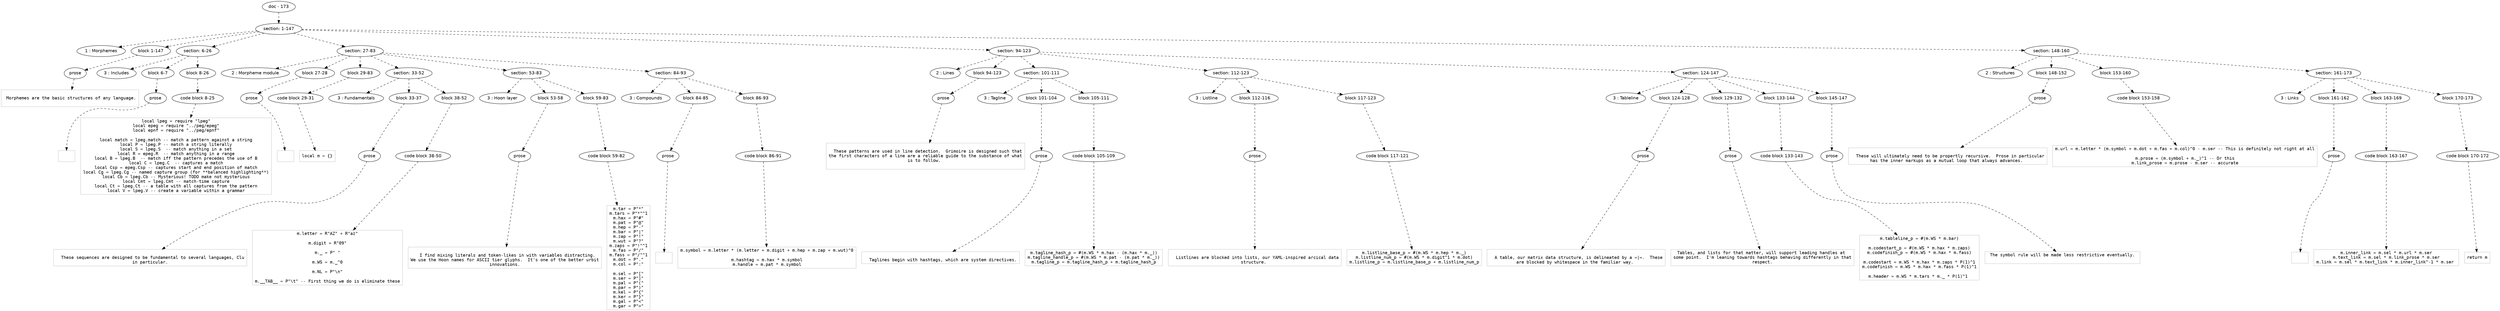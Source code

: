 digraph hierarchy {

node [fontname=Helvetica]
edge [style=dashed]

doc_0 [label="doc - 173"]


doc_0 -> { section_1}
{rank=same; section_1}

section_1 [label="section: 1-147"]


section_1 -> { header_2 block_3 section_4 section_5 section_6 section_7}
{rank=same; header_2 block_3 section_4 section_5 section_6 section_7}

header_2 [label="1 : Morphemes"]

block_3 [label="block 1-147"]

section_4 [label="section: 6-26"]

section_5 [label="section: 27-83"]

section_6 [label="section: 94-123"]

section_7 [label="section: 148-160"]


block_3 -> { prose_8}
{rank=same; prose_8}

prose_8 [label="prose"]


prose_8 -> leaf_9
leaf_9  [color=Gray,shape=rectangle,fontname=Inconsolata,label="
 Morphemes are the basic structures of any language.

"]
section_4 -> { header_10 block_11 block_12}
{rank=same; header_10 block_11 block_12}

header_10 [label="3 : Includes"]

block_11 [label="block 6-7"]

block_12 [label="block 8-26"]


block_11 -> { prose_13}
{rank=same; prose_13}

prose_13 [label="prose"]


prose_13 -> leaf_14
leaf_14  [color=Gray,shape=rectangle,fontname=Inconsolata,label=""]
block_12 -> { codeblock_15}
{rank=same; codeblock_15}

codeblock_15 [label="code block 8-25"]


codeblock_15 -> leaf_16
leaf_16  [color=Gray,shape=rectangle,fontname=Inconsolata,label="local lpeg = require \"lpeg\"
local epeg = require \"../peg/epeg\"
local epnf = require \"../peg/epnf\"

local match = lpeg.match -- match a pattern against a string
local P = lpeg.P -- match a string literally
local S = lpeg.S  -- match anything in a set
local R = epeg.R  -- match anything in a range
local B = lpeg.B  -- match iff the pattern precedes the use of B
local C = lpeg.C  -- captures a match
local Csp = epeg.Csp -- captures start and end position of match
local Cg = lpeg.Cg -- named capture group (for **balanced highlighting**)
local Cb = lpeg.Cb -- Mysterious! TODO make not mysterious
local Cmt = lpeg.Cmt -- match-time capture
local Ct = lpeg.Ct -- a table with all captures from the pattern
local V = lpeg.V -- create a variable within a grammar"]
section_5 -> { header_17 block_18 block_19 section_20 section_21 section_22}
{rank=same; header_17 block_18 block_19 section_20 section_21 section_22}

header_17 [label="2 : Morpheme module"]

block_18 [label="block 27-28"]

block_19 [label="block 29-83"]

section_20 [label="section: 33-52"]

section_21 [label="section: 53-83"]

section_22 [label="section: 84-93"]


block_18 -> { prose_23}
{rank=same; prose_23}

prose_23 [label="prose"]


prose_23 -> leaf_24
leaf_24  [color=Gray,shape=rectangle,fontname=Inconsolata,label=""]
block_19 -> { codeblock_25}
{rank=same; codeblock_25}

codeblock_25 [label="code block 29-31"]


codeblock_25 -> leaf_26
leaf_26  [color=Gray,shape=rectangle,fontname=Inconsolata,label="local m = {}"]
section_20 -> { header_27 block_28 block_29}
{rank=same; header_27 block_28 block_29}

header_27 [label="3 : Fundamentals"]

block_28 [label="block 33-37"]

block_29 [label="block 38-52"]


block_28 -> { prose_30}
{rank=same; prose_30}

prose_30 [label="prose"]


prose_30 -> leaf_31
leaf_31  [color=Gray,shape=rectangle,fontname=Inconsolata,label="
  These sequences are designed to be fundamental to several languages, Clu
in particular.
"]
block_29 -> { codeblock_32}
{rank=same; codeblock_32}

codeblock_32 [label="code block 38-50"]


codeblock_32 -> leaf_33
leaf_33  [color=Gray,shape=rectangle,fontname=Inconsolata,label="m.letter = R\"AZ\" + R\"az\"

m.digit = R\"09\"

m._ = P\" \"

m.WS = m._^0

m.NL = P\"\\n\"

m.__TAB__ = P\"\\t\" -- First thing we do is eliminate these"]
section_21 -> { header_34 block_35 block_36}
{rank=same; header_34 block_35 block_36}

header_34 [label="3 : Hoon layer"]

block_35 [label="block 53-58"]

block_36 [label="block 59-83"]


block_35 -> { prose_37}
{rank=same; prose_37}

prose_37 [label="prose"]


prose_37 -> leaf_38
leaf_38  [color=Gray,shape=rectangle,fontname=Inconsolata,label="
  I find mixing literals and token-likes in with variables distracting.
We use the Hoon names for ASCII tier glyphs.  It's one of the better urbit
innovations.
"]
block_36 -> { codeblock_39}
{rank=same; codeblock_39}

codeblock_39 [label="code block 59-82"]


codeblock_39 -> leaf_40
leaf_40  [color=Gray,shape=rectangle,fontname=Inconsolata,label="m.tar = P\"*\"
m.tars = P\"*\"^1
m.hax = P\"#\"
m.pat = P\"@\"
m.hep = P\"-\"
m.bar = P\"|\"
m.zap = P\"!\"
m.wut = P\"?\"
m.zaps = P\"!\"^1
m.fas = P\"/\"
m.fass = P\"/\"^1
m.dot = P\".\"
m.col = P\":\"

m.sel = P\"[\"
m.ser = P\"]\"
m.pal = P\"(\"
m.par = P\")\"
m.kel = P\"{\"
m.ker = P\"}\"
m.gal = P\"<\"
m.gar = P\">\""]
section_22 -> { header_41 block_42 block_43}
{rank=same; header_41 block_42 block_43}

header_41 [label="3 : Compounds"]

block_42 [label="block 84-85"]

block_43 [label="block 86-93"]


block_42 -> { prose_44}
{rank=same; prose_44}

prose_44 [label="prose"]


prose_44 -> leaf_45
leaf_45  [color=Gray,shape=rectangle,fontname=Inconsolata,label=""]
block_43 -> { codeblock_46}
{rank=same; codeblock_46}

codeblock_46 [label="code block 86-91"]


codeblock_46 -> leaf_47
leaf_47  [color=Gray,shape=rectangle,fontname=Inconsolata,label="m.symbol = m.letter * (m.letter + m.digit + m.hep + m.zap + m.wut)^0

m.hashtag = m.hax * m.symbol
m.handle = m.pat * m.symbol"]
section_6 -> { header_48 block_49 section_50 section_51 section_52}
{rank=same; header_48 block_49 section_50 section_51 section_52}

header_48 [label="2 : Lines"]

block_49 [label="block 94-123"]

section_50 [label="section: 101-111"]

section_51 [label="section: 112-123"]

section_52 [label="section: 124-147"]


block_49 -> { prose_53}
{rank=same; prose_53}

prose_53 [label="prose"]


prose_53 -> leaf_54
leaf_54  [color=Gray,shape=rectangle,fontname=Inconsolata,label="
  These patterns are used in line detection.  Grimoire is designed such that
the first characters of a line are a reliable guide to the substance of what
is to follow. 

"]
section_50 -> { header_55 block_56 block_57}
{rank=same; header_55 block_56 block_57}

header_55 [label="3 : Tagline"]

block_56 [label="block 101-104"]

block_57 [label="block 105-111"]


block_56 -> { prose_58}
{rank=same; prose_58}

prose_58 [label="prose"]


prose_58 -> leaf_59
leaf_59  [color=Gray,shape=rectangle,fontname=Inconsolata,label="
  Taglines begin with hashtags, which are system directives.
"]
block_57 -> { codeblock_60}
{rank=same; codeblock_60}

codeblock_60 [label="code block 105-109"]


codeblock_60 -> leaf_61
leaf_61  [color=Gray,shape=rectangle,fontname=Inconsolata,label="m.tagline_hash_p = #(m.WS * m.hax - (m.hax * m._))
m.tagline_handle_p = #(m.WS * m.pat - (m.pat * m._))
m.tagline_p = m.tagline_hash_p + m.tagline_hash_p"]
section_51 -> { header_62 block_63 block_64}
{rank=same; header_62 block_63 block_64}

header_62 [label="3 : Listline "]

block_63 [label="block 112-116"]

block_64 [label="block 117-123"]


block_63 -> { prose_65}
{rank=same; prose_65}

prose_65 [label="prose"]


prose_65 -> leaf_66
leaf_66  [color=Gray,shape=rectangle,fontname=Inconsolata,label="
  Listlines are blocked into lists, our YAML-inspired arcical data
structure. 
"]
block_64 -> { codeblock_67}
{rank=same; codeblock_67}

codeblock_67 [label="code block 117-121"]


codeblock_67 -> leaf_68
leaf_68  [color=Gray,shape=rectangle,fontname=Inconsolata,label="m.listline_base_p = #(m.WS * m.hep * m._)
m.listline_num_p = #(m.WS * m.digit^1 * m.dot)
m.listline_p = m.listline_base_p + m.listline_num_p"]
section_52 -> { header_69 block_70 block_71 block_72 block_73}
{rank=same; header_69 block_70 block_71 block_72 block_73}

header_69 [label="3 : Tableline"]

block_70 [label="block 124-128"]

block_71 [label="block 129-132"]

block_72 [label="block 133-144"]

block_73 [label="block 145-147"]


block_70 -> { prose_74}
{rank=same; prose_74}

prose_74 [label="prose"]


prose_74 -> leaf_75
leaf_75  [color=Gray,shape=rectangle,fontname=Inconsolata,label="
  A table, our matrix data structure, is delineated by a =|=.  These
are blocked by whitespace in the familiar way. 
"]
block_71 -> { prose_76}
{rank=same; prose_76}

prose_76 [label="prose"]


prose_76 -> leaf_77
leaf_77  [color=Gray,shape=rectangle,fontname=Inconsolata,label="Tables, and lists for that matter, will support leading handles at 
some point.  I'm leaning towards hashtags behaving differently in that
respect.
"]
block_72 -> { codeblock_78}
{rank=same; codeblock_78}

codeblock_78 [label="code block 133-143"]


codeblock_78 -> leaf_79
leaf_79  [color=Gray,shape=rectangle,fontname=Inconsolata,label="m.tableline_p = #(m.WS * m.bar)

m.codestart_p = #(m.WS * m.hax * m.zaps)
m.codefinish_p = #(m.WS * m.hax * m.fass)

m.codestart = m.WS * m.hax * m.zaps * P(1)^1
m.codefinish = m.WS * m.hax * m.fass * P(1)^1

m.header = m.WS * m.tars * m._ * P(1)^1 "]
block_73 -> { prose_80}
{rank=same; prose_80}

prose_80 [label="prose"]


prose_80 -> leaf_81
leaf_81  [color=Gray,shape=rectangle,fontname=Inconsolata,label=" The symbol rule will be made less restrictive eventually. 

"]
section_7 -> { header_82 block_83 block_84 section_85}
{rank=same; header_82 block_83 block_84 section_85}

header_82 [label="2 : Structures"]

block_83 [label="block 148-152"]

block_84 [label="block 153-160"]

section_85 [label="section: 161-173"]


block_83 -> { prose_86}
{rank=same; prose_86}

prose_86 [label="prose"]


prose_86 -> leaf_87
leaf_87  [color=Gray,shape=rectangle,fontname=Inconsolata,label="
  These will ultimately need to be propertly recursive.  Prose in particular
has the inner markups as a mutual loop that always advances. 
"]
block_84 -> { codeblock_88}
{rank=same; codeblock_88}

codeblock_88 [label="code block 153-158"]


codeblock_88 -> leaf_89
leaf_89  [color=Gray,shape=rectangle,fontname=Inconsolata,label="m.url = m.letter * (m.symbol + m.dot + m.fas + m.col)^0 - m.ser -- This is definitely not right at all

m.prose = (m.symbol + m._)^1 -- Or this
m.link_prose = m.prose - m.ser -- accurate"]
section_85 -> { header_90 block_91 block_92 block_93}
{rank=same; header_90 block_91 block_92 block_93}

header_90 [label="3 : Links"]

block_91 [label="block 161-162"]

block_92 [label="block 163-169"]

block_93 [label="block 170-173"]


block_91 -> { prose_94}
{rank=same; prose_94}

prose_94 [label="prose"]


prose_94 -> leaf_95
leaf_95  [color=Gray,shape=rectangle,fontname=Inconsolata,label=""]
block_92 -> { codeblock_96}
{rank=same; codeblock_96}

codeblock_96 [label="code block 163-167"]


codeblock_96 -> leaf_97
leaf_97  [color=Gray,shape=rectangle,fontname=Inconsolata,label="m.inner_link = m.sel * m.url * m.ser
m.text_link = m.sel * m.link_prose * m.ser
m.link = m.sel * m.text_link * m.inner_link^-1 * m.ser "]
block_93 -> { codeblock_98}
{rank=same; codeblock_98}

codeblock_98 [label="code block 170-172"]


codeblock_98 -> leaf_99
leaf_99  [color=Gray,shape=rectangle,fontname=Inconsolata,label="return m"]

}
